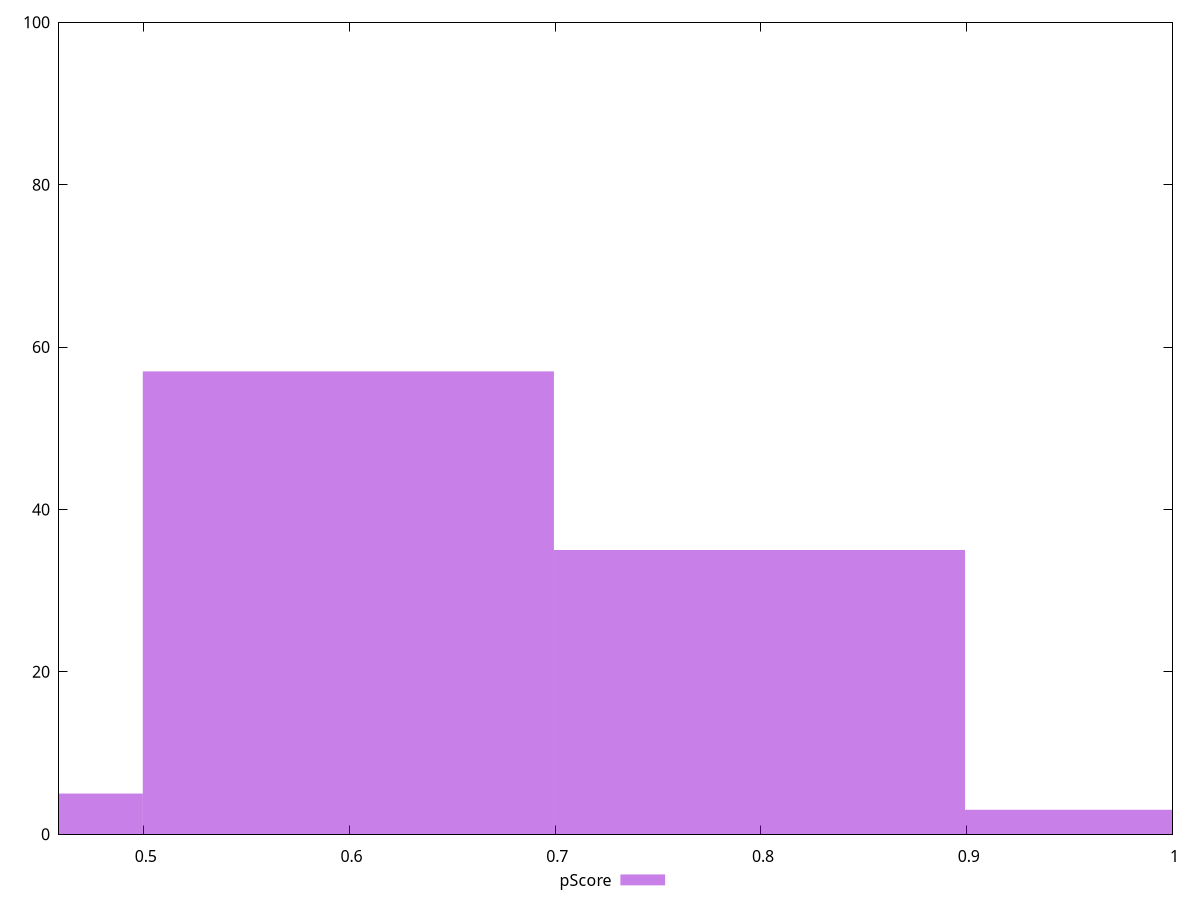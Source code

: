 reset

$pScore <<EOF
0.5994506300007355 57
0.9990843833345592 3
0.7992675066676473 35
0.39963375333382367 5
EOF

set key outside below
set boxwidth 0.19981687666691184
set xrange [0.4588235294117647:1]
set yrange [0:100]
set trange [0:100]
set style fill transparent solid 0.5 noborder
set terminal svg size 640, 490 enhanced background rgb 'white'
set output "reports/report_00028_2021-02-24T12-49-42.674Z/unused-css-rules/samples/astro/pScore/histogram.svg"

plot $pScore title "pScore" with boxes

reset
